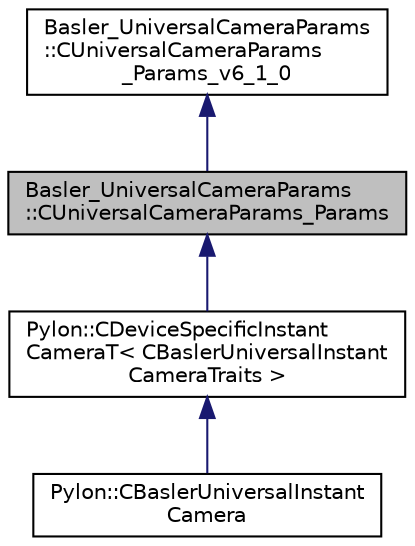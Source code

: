 digraph "Basler_UniversalCameraParams::CUniversalCameraParams_Params"
{
  edge [fontname="Helvetica",fontsize="10",labelfontname="Helvetica",labelfontsize="10"];
  node [fontname="Helvetica",fontsize="10",shape=record];
  Node1 [label="Basler_UniversalCameraParams\l::CUniversalCameraParams_Params",height=0.2,width=0.4,color="black", fillcolor="grey75", style="filled", fontcolor="black"];
  Node2 -> Node1 [dir="back",color="midnightblue",fontsize="10",style="solid",fontname="Helvetica"];
  Node2 [label="Basler_UniversalCameraParams\l::CUniversalCameraParams\l_Params_v6_1_0",height=0.2,width=0.4,color="black", fillcolor="white", style="filled",URL="$class_basler___universal_camera_params_1_1_c_universal_camera_params___params__v6__1__0.html",tooltip="A parameter class containing all parameters as members that are available for Basler camera devices..."];
  Node1 -> Node3 [dir="back",color="midnightblue",fontsize="10",style="solid",fontname="Helvetica"];
  Node3 [label="Pylon::CDeviceSpecificInstant\lCameraT\< CBaslerUniversalInstant\lCameraTraits \>",height=0.2,width=0.4,color="black", fillcolor="white", style="filled",URL="$class_pylon_1_1_c_device_specific_instant_camera_t.html"];
  Node3 -> Node4 [dir="back",color="midnightblue",fontsize="10",style="solid",fontname="Helvetica"];
  Node4 [label="Pylon::CBaslerUniversalInstant\lCamera",height=0.2,width=0.4,color="black", fillcolor="white", style="filled",URL="$class_pylon_1_1_c_basler_universal_instant_camera.html",tooltip="Extends the CInstantCamera by universal parameter interface classes combining all interface types..."];
}
